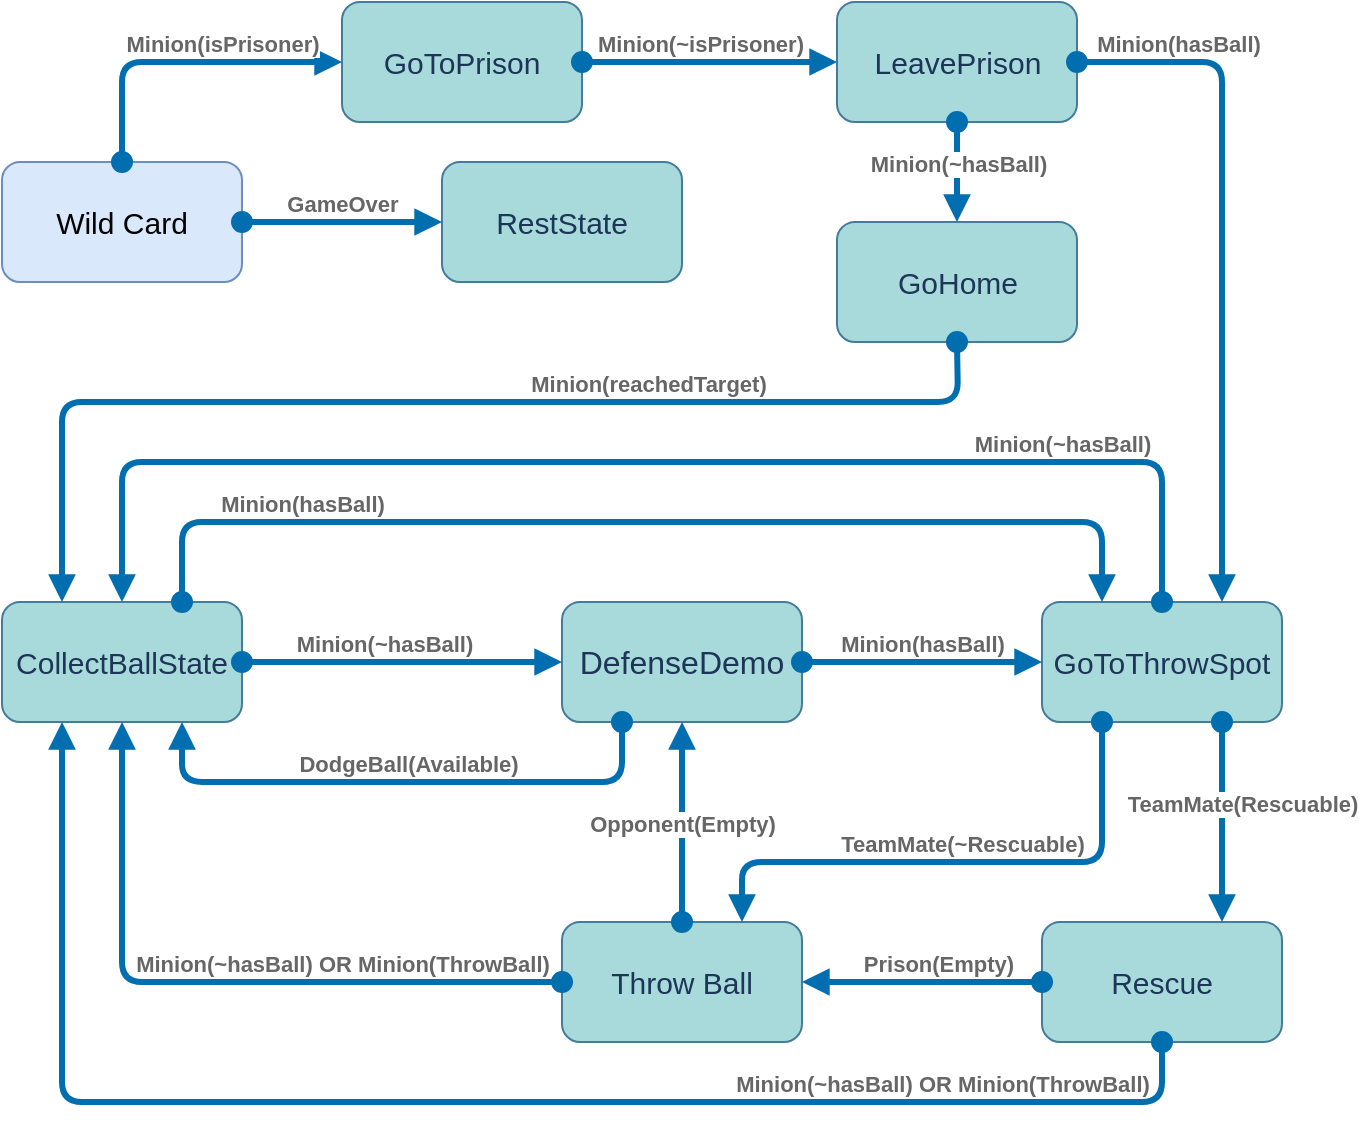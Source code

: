 <mxfile version="20.0.3" type="github">
  <diagram id="cpief6jwK4xfDQ4jVrvY" name="Page-1">
    <mxGraphModel dx="1665" dy="910" grid="1" gridSize="10" guides="1" tooltips="1" connect="1" arrows="1" fold="1" page="1" pageScale="1" pageWidth="850" pageHeight="1100" math="0" shadow="0">
      <root>
        <mxCell id="0" />
        <mxCell id="1" parent="0" />
        <mxCell id="SU34hy9HO2EqzW-YyRAt-1" value="&lt;font style=&quot;font-size: 15px;&quot;&gt;CollectBallState&lt;/font&gt;" style="whiteSpace=wrap;html=1;fillColor=#A8DADC;strokeColor=#457B9D;fontColor=#1D3557;rounded=1;" vertex="1" parent="1">
          <mxGeometry x="100" y="430" width="120" height="60" as="geometry" />
        </mxCell>
        <mxCell id="SU34hy9HO2EqzW-YyRAt-2" value="&lt;font style=&quot;font-size: 15px;&quot;&gt;GoToThrowSpot&lt;/font&gt;" style="whiteSpace=wrap;html=1;fillColor=#A8DADC;strokeColor=#457B9D;fontColor=#1D3557;rounded=1;" vertex="1" parent="1">
          <mxGeometry x="620" y="430" width="120" height="60" as="geometry" />
        </mxCell>
        <mxCell id="SU34hy9HO2EqzW-YyRAt-3" value="&lt;font style=&quot;font-size: 16px;&quot;&gt;DefenseDemo&lt;/font&gt;" style="whiteSpace=wrap;html=1;fillColor=#A8DADC;strokeColor=#457B9D;fontColor=#1D3557;rounded=1;" vertex="1" parent="1">
          <mxGeometry x="380" y="430" width="120" height="60" as="geometry" />
        </mxCell>
        <mxCell id="SU34hy9HO2EqzW-YyRAt-4" value="Throw Ball" style="whiteSpace=wrap;html=1;fontSize=15;fillColor=#A8DADC;strokeColor=#457B9D;fontColor=#1D3557;rounded=1;" vertex="1" parent="1">
          <mxGeometry x="380" y="590" width="120" height="60" as="geometry" />
        </mxCell>
        <mxCell id="SU34hy9HO2EqzW-YyRAt-5" value="Rescue" style="whiteSpace=wrap;html=1;fontSize=15;fillColor=#A8DADC;strokeColor=#457B9D;fontColor=#1D3557;rounded=1;" vertex="1" parent="1">
          <mxGeometry x="620" y="590" width="120" height="60" as="geometry" />
        </mxCell>
        <mxCell id="SU34hy9HO2EqzW-YyRAt-6" value="&lt;font style=&quot;font-size: 15px;&quot;&gt;GoToPrison&lt;/font&gt;" style="whiteSpace=wrap;html=1;fillColor=#A8DADC;strokeColor=#457B9D;fontColor=#1D3557;rounded=1;" vertex="1" parent="1">
          <mxGeometry x="270" y="130" width="120" height="60" as="geometry" />
        </mxCell>
        <mxCell id="SU34hy9HO2EqzW-YyRAt-7" value="&lt;font style=&quot;font-size: 15px;&quot;&gt;LeavePrison&lt;/font&gt;" style="whiteSpace=wrap;html=1;fillColor=#A8DADC;strokeColor=#457B9D;fontColor=#1D3557;rounded=1;" vertex="1" parent="1">
          <mxGeometry x="517.5" y="130" width="120" height="60" as="geometry" />
        </mxCell>
        <mxCell id="SU34hy9HO2EqzW-YyRAt-8" value="&lt;font style=&quot;font-size: 15px;&quot;&gt;GoHome&lt;/font&gt;" style="whiteSpace=wrap;html=1;fillColor=#A8DADC;strokeColor=#457B9D;fontColor=#1D3557;rounded=1;" vertex="1" parent="1">
          <mxGeometry x="517.5" y="240" width="120" height="60" as="geometry" />
        </mxCell>
        <mxCell id="SU34hy9HO2EqzW-YyRAt-9" value="&lt;font style=&quot;font-size: 15px;&quot;&gt;RestState&lt;/font&gt;" style="whiteSpace=wrap;html=1;fillColor=#A8DADC;strokeColor=#457B9D;fontColor=#1D3557;rounded=1;" vertex="1" parent="1">
          <mxGeometry x="320" y="210" width="120" height="60" as="geometry" />
        </mxCell>
        <mxCell id="SU34hy9HO2EqzW-YyRAt-10" value="&lt;font style=&quot;font-size: 15px;&quot;&gt;Wild Card&lt;/font&gt;" style="whiteSpace=wrap;html=1;fillColor=#dae8fc;strokeColor=#6c8ebf;rounded=1;" vertex="1" parent="1">
          <mxGeometry x="100" y="210" width="120" height="60" as="geometry" />
        </mxCell>
        <mxCell id="SU34hy9HO2EqzW-YyRAt-11" value="&lt;b&gt;&lt;font color=&quot;#666666&quot;&gt;Minion(hasBall)&lt;/font&gt;&lt;/b&gt;" style="html=1;verticalAlign=bottom;startArrow=oval;startFill=1;endArrow=block;startSize=8;fillColor=#1ba1e2;strokeColor=#006EAF;strokeWidth=3;exitX=0.75;exitY=0;exitDx=0;exitDy=0;entryX=0.25;entryY=0;entryDx=0;entryDy=0;" edge="1" parent="1" source="SU34hy9HO2EqzW-YyRAt-1" target="SU34hy9HO2EqzW-YyRAt-2">
          <mxGeometry x="-0.63" width="60" relative="1" as="geometry">
            <mxPoint x="320" y="420" as="sourcePoint" />
            <mxPoint x="640" y="420" as="targetPoint" />
            <Array as="points">
              <mxPoint x="190" y="390" />
              <mxPoint x="470" y="390" />
              <mxPoint x="650" y="390" />
            </Array>
            <mxPoint as="offset" />
          </mxGeometry>
        </mxCell>
        <mxCell id="SU34hy9HO2EqzW-YyRAt-12" value="&lt;b&gt;&lt;font color=&quot;#666666&quot;&gt;Minion(~hasBall)&lt;/font&gt;&lt;/b&gt;" style="html=1;verticalAlign=bottom;startArrow=oval;startFill=1;endArrow=block;startSize=8;fillColor=#1ba1e2;strokeColor=#006EAF;strokeWidth=3;exitX=1;exitY=0.5;exitDx=0;exitDy=0;entryX=0;entryY=0.5;entryDx=0;entryDy=0;" edge="1" parent="1" source="SU34hy9HO2EqzW-YyRAt-1" target="SU34hy9HO2EqzW-YyRAt-3">
          <mxGeometry x="-0.111" width="60" relative="1" as="geometry">
            <mxPoint x="340" y="460" as="sourcePoint" />
            <mxPoint x="660" y="460" as="targetPoint" />
            <Array as="points" />
            <mxPoint as="offset" />
          </mxGeometry>
        </mxCell>
        <mxCell id="SU34hy9HO2EqzW-YyRAt-13" value="&lt;b&gt;&lt;font color=&quot;#666666&quot;&gt;Minion(~hasBall)&lt;/font&gt;&lt;/b&gt;" style="html=1;verticalAlign=bottom;startArrow=oval;startFill=1;endArrow=block;startSize=8;fillColor=#1ba1e2;strokeColor=#006EAF;strokeWidth=3;exitX=0.5;exitY=0;exitDx=0;exitDy=0;entryX=0.5;entryY=0;entryDx=0;entryDy=0;" edge="1" parent="1" source="SU34hy9HO2EqzW-YyRAt-2" target="SU34hy9HO2EqzW-YyRAt-1">
          <mxGeometry x="-0.636" width="60" relative="1" as="geometry">
            <mxPoint x="260" y="440" as="sourcePoint" />
            <mxPoint x="640" y="440" as="targetPoint" />
            <Array as="points">
              <mxPoint x="680" y="360" />
              <mxPoint x="160" y="360" />
            </Array>
            <mxPoint as="offset" />
          </mxGeometry>
        </mxCell>
        <mxCell id="SU34hy9HO2EqzW-YyRAt-14" value="&lt;b&gt;&lt;font color=&quot;#666666&quot;&gt;TeamMate(Rescuable)&lt;/font&gt;&lt;/b&gt;" style="html=1;verticalAlign=bottom;startArrow=oval;startFill=1;endArrow=block;startSize=8;fillColor=#1ba1e2;strokeColor=#006EAF;strokeWidth=3;entryX=0.75;entryY=0;entryDx=0;entryDy=0;exitX=0.75;exitY=1;exitDx=0;exitDy=0;" edge="1" parent="1" source="SU34hy9HO2EqzW-YyRAt-2" target="SU34hy9HO2EqzW-YyRAt-5">
          <mxGeometry y="10" width="60" relative="1" as="geometry">
            <mxPoint x="690" y="490" as="sourcePoint" />
            <mxPoint x="460" y="890" as="targetPoint" />
            <Array as="points" />
            <mxPoint as="offset" />
          </mxGeometry>
        </mxCell>
        <mxCell id="SU34hy9HO2EqzW-YyRAt-15" value="&lt;b&gt;&lt;font color=&quot;#666666&quot;&gt;TeamMate(~Rescuable)&lt;/font&gt;&lt;/b&gt;" style="html=1;verticalAlign=bottom;startArrow=oval;startFill=1;endArrow=block;startSize=8;fillColor=#1ba1e2;strokeColor=#006EAF;strokeWidth=3;entryX=0.75;entryY=0;entryDx=0;entryDy=0;exitX=0.25;exitY=1;exitDx=0;exitDy=0;" edge="1" parent="1" source="SU34hy9HO2EqzW-YyRAt-2" target="SU34hy9HO2EqzW-YyRAt-4">
          <mxGeometry width="60" relative="1" as="geometry">
            <mxPoint x="610" y="510" as="sourcePoint" />
            <mxPoint x="610" y="580" as="targetPoint" />
            <Array as="points">
              <mxPoint x="650" y="560" />
              <mxPoint x="470" y="560" />
            </Array>
            <mxPoint as="offset" />
          </mxGeometry>
        </mxCell>
        <mxCell id="SU34hy9HO2EqzW-YyRAt-16" value="&lt;b&gt;&lt;font color=&quot;#666666&quot;&gt;Minion(~hasBall) OR Minion(ThrowBall)&lt;/font&gt;&lt;/b&gt;" style="html=1;verticalAlign=bottom;startArrow=oval;startFill=1;endArrow=block;startSize=8;fillColor=#1ba1e2;strokeColor=#006EAF;strokeWidth=3;exitX=0.5;exitY=1;exitDx=0;exitDy=0;entryX=0.25;entryY=1;entryDx=0;entryDy=0;" edge="1" parent="1" source="SU34hy9HO2EqzW-YyRAt-5" target="SU34hy9HO2EqzW-YyRAt-1">
          <mxGeometry x="-0.636" width="60" relative="1" as="geometry">
            <mxPoint x="670" y="740" as="sourcePoint" />
            <mxPoint x="230" y="740" as="targetPoint" />
            <Array as="points">
              <mxPoint x="680" y="680" />
              <mxPoint x="130" y="680" />
            </Array>
            <mxPoint as="offset" />
          </mxGeometry>
        </mxCell>
        <mxCell id="SU34hy9HO2EqzW-YyRAt-17" value="&lt;b&gt;&lt;font color=&quot;#666666&quot;&gt;Prison(Empty)&lt;/font&gt;&lt;/b&gt;" style="html=1;verticalAlign=bottom;startArrow=oval;startFill=1;endArrow=block;startSize=8;fillColor=#1ba1e2;strokeColor=#006EAF;strokeWidth=3;exitX=0;exitY=0.5;exitDx=0;exitDy=0;entryX=1;entryY=0.5;entryDx=0;entryDy=0;" edge="1" parent="1" source="SU34hy9HO2EqzW-YyRAt-5" target="SU34hy9HO2EqzW-YyRAt-4">
          <mxGeometry x="-0.13" width="60" relative="1" as="geometry">
            <mxPoint x="600" y="590" as="sourcePoint" />
            <mxPoint x="710" y="590" as="targetPoint" />
            <Array as="points" />
            <mxPoint as="offset" />
          </mxGeometry>
        </mxCell>
        <mxCell id="SU34hy9HO2EqzW-YyRAt-18" value="&lt;b&gt;&lt;font color=&quot;#666666&quot;&gt;Minion(~hasBall) OR Minion(ThrowBall)&lt;/font&gt;&lt;/b&gt;" style="html=1;verticalAlign=bottom;startArrow=oval;startFill=1;endArrow=block;startSize=8;fillColor=#1ba1e2;strokeColor=#006EAF;strokeWidth=3;exitX=0;exitY=0.5;exitDx=0;exitDy=0;entryX=0.5;entryY=1;entryDx=0;entryDy=0;" edge="1" parent="1" source="SU34hy9HO2EqzW-YyRAt-4" target="SU34hy9HO2EqzW-YyRAt-1">
          <mxGeometry x="-0.371" width="60" relative="1" as="geometry">
            <mxPoint x="690" y="620" as="sourcePoint" />
            <mxPoint x="170" y="480" as="targetPoint" />
            <Array as="points">
              <mxPoint x="160" y="620" />
            </Array>
            <mxPoint as="offset" />
          </mxGeometry>
        </mxCell>
        <mxCell id="SU34hy9HO2EqzW-YyRAt-19" value="&lt;b&gt;&lt;font color=&quot;#666666&quot;&gt;Opponent(Empty)&lt;/font&gt;&lt;/b&gt;" style="html=1;verticalAlign=bottom;startArrow=oval;startFill=1;endArrow=block;startSize=8;fillColor=#1ba1e2;strokeColor=#006EAF;strokeWidth=3;exitX=0.5;exitY=0;exitDx=0;exitDy=0;entryX=0.5;entryY=1;entryDx=0;entryDy=0;" edge="1" parent="1" source="SU34hy9HO2EqzW-YyRAt-4" target="SU34hy9HO2EqzW-YyRAt-3">
          <mxGeometry x="-0.2" width="60" relative="1" as="geometry">
            <mxPoint x="610" y="600" as="sourcePoint" />
            <mxPoint x="495" y="600" as="targetPoint" />
            <Array as="points" />
            <mxPoint as="offset" />
          </mxGeometry>
        </mxCell>
        <mxCell id="SU34hy9HO2EqzW-YyRAt-20" value="&lt;b&gt;&lt;font color=&quot;#666666&quot;&gt;Minion(hasBall)&lt;/font&gt;&lt;/b&gt;" style="html=1;verticalAlign=bottom;startArrow=oval;startFill=1;endArrow=block;startSize=8;fillColor=#1ba1e2;strokeColor=#006EAF;strokeWidth=3;entryX=0;entryY=0.5;entryDx=0;entryDy=0;exitX=1;exitY=0.5;exitDx=0;exitDy=0;" edge="1" parent="1" source="SU34hy9HO2EqzW-YyRAt-3" target="SU34hy9HO2EqzW-YyRAt-2">
          <mxGeometry width="60" relative="1" as="geometry">
            <mxPoint x="490" y="450" as="sourcePoint" />
            <mxPoint x="652.5" y="465" as="targetPoint" />
          </mxGeometry>
        </mxCell>
        <mxCell id="SU34hy9HO2EqzW-YyRAt-21" value="&lt;b&gt;&lt;font color=&quot;#666666&quot;&gt;DodgeBall(Available)&lt;/font&gt;&lt;/b&gt;" style="html=1;verticalAlign=bottom;startArrow=oval;startFill=1;endArrow=block;startSize=8;fillColor=#1ba1e2;strokeColor=#006EAF;strokeWidth=3;exitX=0.25;exitY=1;exitDx=0;exitDy=0;entryX=0.75;entryY=1;entryDx=0;entryDy=0;" edge="1" parent="1" source="SU34hy9HO2EqzW-YyRAt-3" target="SU34hy9HO2EqzW-YyRAt-1">
          <mxGeometry x="-0.02" width="60" relative="1" as="geometry">
            <mxPoint x="710" y="760" as="sourcePoint" />
            <mxPoint x="190" y="620" as="targetPoint" />
            <Array as="points">
              <mxPoint x="410" y="520" />
              <mxPoint x="190" y="520" />
            </Array>
            <mxPoint as="offset" />
          </mxGeometry>
        </mxCell>
        <mxCell id="SU34hy9HO2EqzW-YyRAt-22" value="&lt;b&gt;&lt;font color=&quot;#666666&quot;&gt;Minion(~isPrisoner)&lt;/font&gt;&lt;/b&gt;" style="html=1;verticalAlign=bottom;startArrow=oval;startFill=1;endArrow=block;startSize=8;fillColor=#1ba1e2;strokeColor=#006EAF;strokeWidth=3;exitX=1;exitY=0.5;exitDx=0;exitDy=0;entryX=0;entryY=0.5;entryDx=0;entryDy=0;" edge="1" parent="1" source="SU34hy9HO2EqzW-YyRAt-6" target="SU34hy9HO2EqzW-YyRAt-7">
          <mxGeometry x="-0.077" width="60" relative="1" as="geometry">
            <mxPoint x="520" y="219.5" as="sourcePoint" />
            <mxPoint x="520" y="220" as="targetPoint" />
            <Array as="points" />
            <mxPoint as="offset" />
          </mxGeometry>
        </mxCell>
        <mxCell id="SU34hy9HO2EqzW-YyRAt-23" value="&lt;b&gt;&lt;font color=&quot;#666666&quot;&gt;Minion(hasBall)&lt;/font&gt;&lt;/b&gt;" style="html=1;verticalAlign=bottom;startArrow=oval;startFill=1;endArrow=block;startSize=8;fillColor=#1ba1e2;strokeColor=#006EAF;strokeWidth=3;exitX=1;exitY=0.5;exitDx=0;exitDy=0;entryX=0.75;entryY=0;entryDx=0;entryDy=0;" edge="1" parent="1" source="SU34hy9HO2EqzW-YyRAt-7" target="SU34hy9HO2EqzW-YyRAt-2">
          <mxGeometry x="-0.709" width="60" relative="1" as="geometry">
            <mxPoint x="510" y="340" as="sourcePoint" />
            <mxPoint x="940" y="340" as="targetPoint" />
            <Array as="points">
              <mxPoint x="710" y="160" />
              <mxPoint x="710" y="260" />
            </Array>
            <mxPoint as="offset" />
          </mxGeometry>
        </mxCell>
        <mxCell id="SU34hy9HO2EqzW-YyRAt-24" value="&lt;b&gt;&lt;font color=&quot;#666666&quot;&gt;Minion(~hasBall)&lt;/font&gt;&lt;/b&gt;" style="html=1;verticalAlign=bottom;startArrow=oval;startFill=1;endArrow=block;startSize=8;fillColor=#1ba1e2;strokeColor=#006EAF;strokeWidth=3;exitX=0.5;exitY=1;exitDx=0;exitDy=0;" edge="1" parent="1" source="SU34hy9HO2EqzW-YyRAt-7" target="SU34hy9HO2EqzW-YyRAt-8">
          <mxGeometry x="0.2" width="60" relative="1" as="geometry">
            <mxPoint x="760" y="300" as="sourcePoint" />
            <mxPoint x="812.5" y="500" as="targetPoint" />
            <mxPoint as="offset" />
          </mxGeometry>
        </mxCell>
        <mxCell id="SU34hy9HO2EqzW-YyRAt-25" value="&lt;b&gt;&lt;font color=&quot;#666666&quot;&gt;Minion(reachedTarget)&lt;/font&gt;&lt;/b&gt;" style="html=1;verticalAlign=bottom;startArrow=oval;startFill=1;endArrow=block;startSize=8;fillColor=#1ba1e2;strokeColor=#006EAF;strokeWidth=3;entryX=0.25;entryY=0;entryDx=0;entryDy=0;exitX=0.5;exitY=1;exitDx=0;exitDy=0;" edge="1" parent="1" source="SU34hy9HO2EqzW-YyRAt-8" target="SU34hy9HO2EqzW-YyRAt-1">
          <mxGeometry x="-0.36" width="60" relative="1" as="geometry">
            <mxPoint x="580" y="350" as="sourcePoint" />
            <mxPoint x="130" y="400" as="targetPoint" />
            <Array as="points">
              <mxPoint x="578" y="330" />
              <mxPoint x="130" y="330" />
            </Array>
            <mxPoint as="offset" />
          </mxGeometry>
        </mxCell>
        <mxCell id="SU34hy9HO2EqzW-YyRAt-26" value="&lt;b&gt;&lt;font color=&quot;#666666&quot;&gt;GameOver&lt;/font&gt;&lt;/b&gt;" style="html=1;verticalAlign=bottom;startArrow=oval;startFill=1;endArrow=block;startSize=8;fillColor=#1ba1e2;strokeColor=#006EAF;strokeWidth=3;exitX=1;exitY=0.5;exitDx=0;exitDy=0;entryX=0;entryY=0.5;entryDx=0;entryDy=0;" edge="1" parent="1" source="SU34hy9HO2EqzW-YyRAt-10" target="SU34hy9HO2EqzW-YyRAt-9">
          <mxGeometry width="60" relative="1" as="geometry">
            <mxPoint x="400" y="190" as="sourcePoint" />
            <mxPoint x="527.5" y="190" as="targetPoint" />
            <Array as="points" />
            <mxPoint as="offset" />
          </mxGeometry>
        </mxCell>
        <mxCell id="SU34hy9HO2EqzW-YyRAt-27" value="&lt;b&gt;&lt;font color=&quot;#666666&quot;&gt;Minion(isPrisoner)&lt;/font&gt;&lt;/b&gt;" style="html=1;verticalAlign=bottom;startArrow=oval;startFill=1;endArrow=block;startSize=8;fillColor=#1ba1e2;strokeColor=#006EAF;strokeWidth=3;exitX=0.5;exitY=0;exitDx=0;exitDy=0;entryX=0;entryY=0.5;entryDx=0;entryDy=0;" edge="1" parent="1" source="SU34hy9HO2EqzW-YyRAt-10" target="SU34hy9HO2EqzW-YyRAt-6">
          <mxGeometry x="0.25" width="60" relative="1" as="geometry">
            <mxPoint x="230" y="190" as="sourcePoint" />
            <mxPoint x="270" y="180" as="targetPoint" />
            <Array as="points">
              <mxPoint x="160" y="160" />
            </Array>
            <mxPoint as="offset" />
          </mxGeometry>
        </mxCell>
      </root>
    </mxGraphModel>
  </diagram>
</mxfile>
